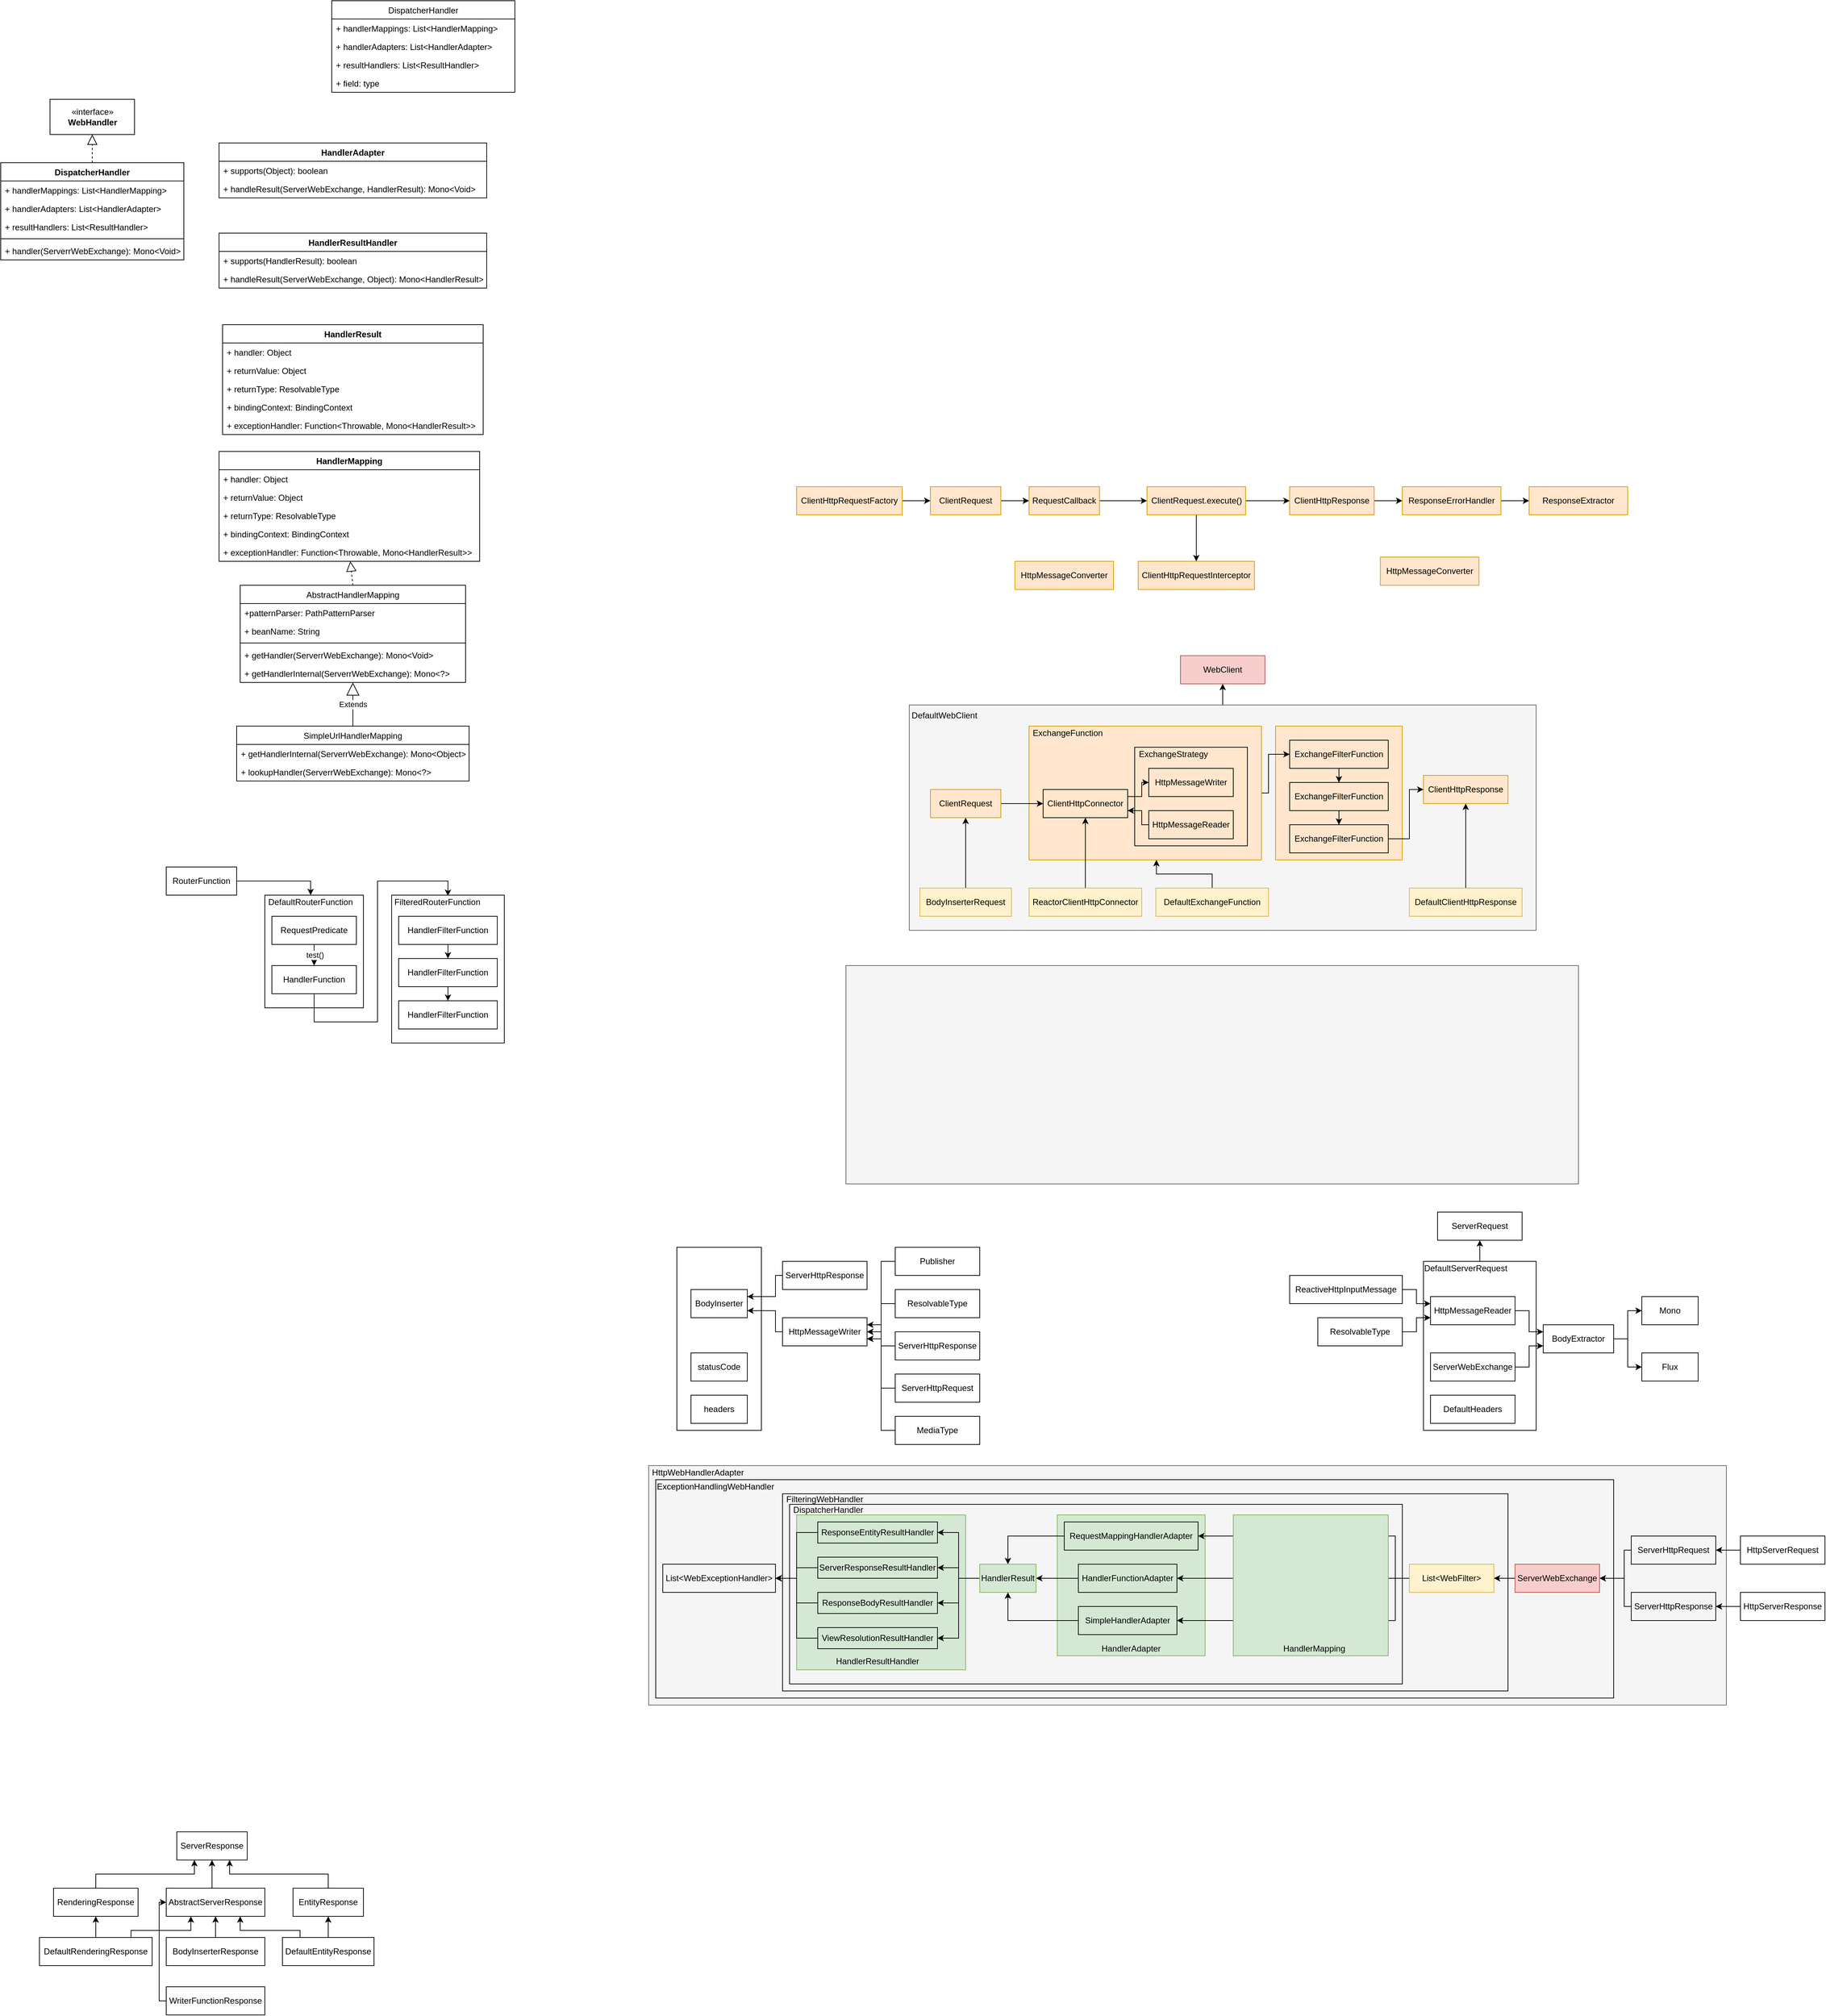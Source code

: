 <mxfile version="15.8.7" type="device"><diagram id="VMyjVw612A8Bvb3C5GkQ" name="Page-1"><mxGraphModel dx="1290" dy="971" grid="1" gridSize="10" guides="1" tooltips="1" connect="1" arrows="1" fold="1" page="1" pageScale="1" pageWidth="850" pageHeight="1100" math="0" shadow="0"><root><mxCell id="0"/><mxCell id="1" parent="0"/><mxCell id="Y-yXjB6qvtjr0mv36Pt8-266" value="" style="rounded=0;whiteSpace=wrap;html=1;fillColor=#f5f5f5;fontColor=#333333;strokeColor=#666666;" parent="1" vertex="1"><mxGeometry x="1000" y="2350" width="1530" height="340" as="geometry"/></mxCell><mxCell id="Y-yXjB6qvtjr0mv36Pt8-271" value="" style="rounded=0;whiteSpace=wrap;html=1;fillColor=none;gradientColor=none;" parent="1" vertex="1"><mxGeometry x="1010" y="2370" width="1360" height="310" as="geometry"/></mxCell><mxCell id="Y-yXjB6qvtjr0mv36Pt8-245" value="" style="rounded=0;whiteSpace=wrap;html=1;fillColor=none;gradientColor=none;" parent="1" vertex="1"><mxGeometry x="1190" y="2390" width="1030" height="280" as="geometry"/></mxCell><mxCell id="Y-yXjB6qvtjr0mv36Pt8-234" value="" style="rounded=0;whiteSpace=wrap;html=1;fillColor=none;gradientColor=none;" parent="1" vertex="1"><mxGeometry x="1200" y="2405" width="870" height="255" as="geometry"/></mxCell><mxCell id="Y-yXjB6qvtjr0mv36Pt8-306" value="" style="rounded=0;whiteSpace=wrap;html=1;fillColor=#d5e8d4;strokeColor=#82b366;" parent="1" vertex="1"><mxGeometry x="1210" y="2420" width="240" height="220" as="geometry"/></mxCell><mxCell id="Y-yXjB6qvtjr0mv36Pt8-289" value="" style="rounded=0;whiteSpace=wrap;html=1;fillColor=#d5e8d4;strokeColor=#82b366;" parent="1" vertex="1"><mxGeometry x="1580" y="2420" width="210" height="200" as="geometry"/></mxCell><mxCell id="Y-yXjB6qvtjr0mv36Pt8-188" value="" style="rounded=0;whiteSpace=wrap;html=1;fillColor=none;gradientColor=none;" parent="1" vertex="1"><mxGeometry x="455" y="1540" width="140" height="160" as="geometry"/></mxCell><mxCell id="Y-yXjB6qvtjr0mv36Pt8-214" style="edgeStyle=orthogonalEdgeStyle;rounded=0;orthogonalLoop=1;jettySize=auto;html=1;exitX=0.5;exitY=1;exitDx=0;exitDy=0;entryX=0.615;entryY=0.053;entryDx=0;entryDy=0;entryPerimeter=0;" parent="1" source="Y-yXjB6qvtjr0mv36Pt8-187" target="Y-yXjB6qvtjr0mv36Pt8-186" edge="1"><mxGeometry relative="1" as="geometry"><mxPoint x="715" y="1550" as="targetPoint"/><Array as="points"><mxPoint x="525" y="1720"/><mxPoint x="615" y="1720"/><mxPoint x="615" y="1520"/><mxPoint x="715" y="1520"/></Array></mxGeometry></mxCell><mxCell id="Y-yXjB6qvtjr0mv36Pt8-185" value="" style="rounded=0;whiteSpace=wrap;html=1;fillColor=none;gradientColor=none;" parent="1" vertex="1"><mxGeometry x="635" y="1540" width="160" height="210" as="geometry"/></mxCell><mxCell id="Y-yXjB6qvtjr0mv36Pt8-151" value="" style="edgeStyle=orthogonalEdgeStyle;rounded=0;orthogonalLoop=1;jettySize=auto;html=1;" parent="1" source="Y-yXjB6qvtjr0mv36Pt8-147" target="Y-yXjB6qvtjr0mv36Pt8-41" edge="1"><mxGeometry relative="1" as="geometry"/></mxCell><mxCell id="Y-yXjB6qvtjr0mv36Pt8-147" value="" style="rounded=0;whiteSpace=wrap;html=1;fillColor=none;gradientColor=none;" parent="1" vertex="1"><mxGeometry x="2100" y="2060" width="160" height="240" as="geometry"/></mxCell><mxCell id="Y-yXjB6qvtjr0mv36Pt8-145" value="" style="edgeStyle=orthogonalEdgeStyle;rounded=0;orthogonalLoop=1;jettySize=auto;html=1;" parent="1" source="Y-yXjB6qvtjr0mv36Pt8-142" target="Y-yXjB6qvtjr0mv36Pt8-144" edge="1"><mxGeometry relative="1" as="geometry"/></mxCell><mxCell id="Y-yXjB6qvtjr0mv36Pt8-142" value="" style="rounded=0;whiteSpace=wrap;html=1;fillColor=#f5f5f5;fontColor=#333333;strokeColor=#666666;" parent="1" vertex="1"><mxGeometry x="1370" y="1270" width="890" height="320" as="geometry"/></mxCell><mxCell id="Y-yXjB6qvtjr0mv36Pt8-128" value="" style="rounded=0;whiteSpace=wrap;html=1;fillColor=#ffe6cc;strokeColor=#d79b00;" parent="1" vertex="1"><mxGeometry x="1890" y="1300" width="180" height="190" as="geometry"/></mxCell><mxCell id="Y-yXjB6qvtjr0mv36Pt8-129" value="" style="edgeStyle=orthogonalEdgeStyle;rounded=0;orthogonalLoop=1;jettySize=auto;html=1;entryX=0;entryY=0.5;entryDx=0;entryDy=0;" parent="1" source="Y-yXjB6qvtjr0mv36Pt8-117" target="Y-yXjB6qvtjr0mv36Pt8-107" edge="1"><mxGeometry relative="1" as="geometry"><Array as="points"><mxPoint x="1880" y="1395"/><mxPoint x="1880" y="1340"/></Array></mxGeometry></mxCell><mxCell id="Y-yXjB6qvtjr0mv36Pt8-117" value="" style="rounded=0;whiteSpace=wrap;html=1;fillColor=#ffe6cc;strokeColor=#d79b00;" parent="1" vertex="1"><mxGeometry x="1540" y="1300" width="330" height="190" as="geometry"/></mxCell><mxCell id="Y-yXjB6qvtjr0mv36Pt8-109" value="" style="rounded=0;whiteSpace=wrap;html=1;fillColor=none;gradientColor=none;" parent="1" vertex="1"><mxGeometry x="1690" y="1330" width="160" height="140" as="geometry"/></mxCell><mxCell id="9eblVSmWy9EhVJES_OCX-1" value="DispatcherHandler" style="swimlane;fontStyle=0;childLayout=stackLayout;horizontal=1;startSize=26;fillColor=none;horizontalStack=0;resizeParent=1;resizeParentMax=0;resizeLast=0;collapsible=1;marginBottom=0;" parent="1" vertex="1"><mxGeometry x="550" y="270" width="260" height="130" as="geometry"><mxRectangle x="300" y="290" width="90" height="26" as="alternateBounds"/></mxGeometry></mxCell><mxCell id="9eblVSmWy9EhVJES_OCX-2" value="+ handlerMappings: List&lt;HandlerMapping&gt;" style="text;strokeColor=none;fillColor=none;align=left;verticalAlign=top;spacingLeft=4;spacingRight=4;overflow=hidden;rotatable=0;points=[[0,0.5],[1,0.5]];portConstraint=eastwest;" parent="9eblVSmWy9EhVJES_OCX-1" vertex="1"><mxGeometry y="26" width="260" height="26" as="geometry"/></mxCell><mxCell id="9eblVSmWy9EhVJES_OCX-3" value="+ handlerAdapters: List&lt;HandlerAdapter&gt;" style="text;strokeColor=none;fillColor=none;align=left;verticalAlign=top;spacingLeft=4;spacingRight=4;overflow=hidden;rotatable=0;points=[[0,0.5],[1,0.5]];portConstraint=eastwest;" parent="9eblVSmWy9EhVJES_OCX-1" vertex="1"><mxGeometry y="52" width="260" height="26" as="geometry"/></mxCell><mxCell id="9eblVSmWy9EhVJES_OCX-4" value="+ resultHandlers: List&lt;ResultHandler&gt;" style="text;strokeColor=none;fillColor=none;align=left;verticalAlign=top;spacingLeft=4;spacingRight=4;overflow=hidden;rotatable=0;points=[[0,0.5],[1,0.5]];portConstraint=eastwest;" parent="9eblVSmWy9EhVJES_OCX-1" vertex="1"><mxGeometry y="78" width="260" height="26" as="geometry"/></mxCell><mxCell id="9eblVSmWy9EhVJES_OCX-6" value="+ field: type" style="text;strokeColor=none;fillColor=none;align=left;verticalAlign=top;spacingLeft=4;spacingRight=4;overflow=hidden;rotatable=0;points=[[0,0.5],[1,0.5]];portConstraint=eastwest;" parent="9eblVSmWy9EhVJES_OCX-1" vertex="1"><mxGeometry y="104" width="260" height="26" as="geometry"/></mxCell><mxCell id="9eblVSmWy9EhVJES_OCX-7" value="DispatcherHandler" style="swimlane;fontStyle=1;align=center;verticalAlign=top;childLayout=stackLayout;horizontal=1;startSize=26;horizontalStack=0;resizeParent=1;resizeParentMax=0;resizeLast=0;collapsible=1;marginBottom=0;" parent="1" vertex="1"><mxGeometry x="80" y="500" width="260" height="138" as="geometry"/></mxCell><mxCell id="9eblVSmWy9EhVJES_OCX-8" value="+ handlerMappings: List&lt;HandlerMapping&gt;" style="text;strokeColor=none;fillColor=none;align=left;verticalAlign=top;spacingLeft=4;spacingRight=4;overflow=hidden;rotatable=0;points=[[0,0.5],[1,0.5]];portConstraint=eastwest;" parent="9eblVSmWy9EhVJES_OCX-7" vertex="1"><mxGeometry y="26" width="260" height="26" as="geometry"/></mxCell><mxCell id="9eblVSmWy9EhVJES_OCX-13" value="+ handlerAdapters: List&lt;HandlerAdapter&gt;" style="text;strokeColor=none;fillColor=none;align=left;verticalAlign=top;spacingLeft=4;spacingRight=4;overflow=hidden;rotatable=0;points=[[0,0.5],[1,0.5]];portConstraint=eastwest;" parent="9eblVSmWy9EhVJES_OCX-7" vertex="1"><mxGeometry y="52" width="260" height="26" as="geometry"/></mxCell><mxCell id="9eblVSmWy9EhVJES_OCX-12" value="+ resultHandlers: List&lt;ResultHandler&gt;" style="text;strokeColor=none;fillColor=none;align=left;verticalAlign=top;spacingLeft=4;spacingRight=4;overflow=hidden;rotatable=0;points=[[0,0.5],[1,0.5]];portConstraint=eastwest;" parent="9eblVSmWy9EhVJES_OCX-7" vertex="1"><mxGeometry y="78" width="260" height="26" as="geometry"/></mxCell><mxCell id="9eblVSmWy9EhVJES_OCX-9" value="" style="line;strokeWidth=1;fillColor=none;align=left;verticalAlign=middle;spacingTop=-1;spacingLeft=3;spacingRight=3;rotatable=0;labelPosition=right;points=[];portConstraint=eastwest;" parent="9eblVSmWy9EhVJES_OCX-7" vertex="1"><mxGeometry y="104" width="260" height="8" as="geometry"/></mxCell><mxCell id="9eblVSmWy9EhVJES_OCX-10" value="+ handler(ServerrWebExchange): Mono&lt;Void&gt;" style="text;strokeColor=none;fillColor=none;align=left;verticalAlign=top;spacingLeft=4;spacingRight=4;overflow=hidden;rotatable=0;points=[[0,0.5],[1,0.5]];portConstraint=eastwest;" parent="9eblVSmWy9EhVJES_OCX-7" vertex="1"><mxGeometry y="112" width="260" height="26" as="geometry"/></mxCell><mxCell id="9eblVSmWy9EhVJES_OCX-15" value="«interface»&lt;br&gt;&lt;b&gt;WebHandler&lt;/b&gt;" style="html=1;" parent="1" vertex="1"><mxGeometry x="150" y="410" width="120" height="50" as="geometry"/></mxCell><mxCell id="9eblVSmWy9EhVJES_OCX-20" value="" style="endArrow=block;dashed=1;endFill=0;endSize=12;html=1;rounded=0;entryX=0.5;entryY=1;entryDx=0;entryDy=0;" parent="1" source="9eblVSmWy9EhVJES_OCX-7" target="9eblVSmWy9EhVJES_OCX-15" edge="1"><mxGeometry width="160" relative="1" as="geometry"><mxPoint x="310" y="520" as="sourcePoint"/><mxPoint x="470" y="520" as="targetPoint"/></mxGeometry></mxCell><mxCell id="Y-yXjB6qvtjr0mv36Pt8-1" value="HandlerResultHandler" style="swimlane;fontStyle=1;align=center;verticalAlign=top;childLayout=stackLayout;horizontal=1;startSize=26;horizontalStack=0;resizeParent=1;resizeParentMax=0;resizeLast=0;collapsible=1;marginBottom=0;" parent="1" vertex="1"><mxGeometry x="390" y="600" width="380" height="78" as="geometry"/></mxCell><mxCell id="Y-yXjB6qvtjr0mv36Pt8-4" value="+ supports(HandlerResult): boolean" style="text;strokeColor=none;fillColor=none;align=left;verticalAlign=top;spacingLeft=4;spacingRight=4;overflow=hidden;rotatable=0;points=[[0,0.5],[1,0.5]];portConstraint=eastwest;" parent="Y-yXjB6qvtjr0mv36Pt8-1" vertex="1"><mxGeometry y="26" width="380" height="26" as="geometry"/></mxCell><mxCell id="Y-yXjB6qvtjr0mv36Pt8-5" value="+ handleResult(ServerWebExchange, Object): Mono&lt;HandlerResult&gt;" style="text;strokeColor=none;fillColor=none;align=left;verticalAlign=top;spacingLeft=4;spacingRight=4;overflow=hidden;rotatable=0;points=[[0,0.5],[1,0.5]];portConstraint=eastwest;" parent="Y-yXjB6qvtjr0mv36Pt8-1" vertex="1"><mxGeometry y="52" width="380" height="26" as="geometry"/></mxCell><mxCell id="Y-yXjB6qvtjr0mv36Pt8-6" value="HandlerAdapter" style="swimlane;fontStyle=1;align=center;verticalAlign=top;childLayout=stackLayout;horizontal=1;startSize=26;horizontalStack=0;resizeParent=1;resizeParentMax=0;resizeLast=0;collapsible=1;marginBottom=0;" parent="1" vertex="1"><mxGeometry x="390" y="472" width="380" height="78" as="geometry"/></mxCell><mxCell id="Y-yXjB6qvtjr0mv36Pt8-7" value="+ supports(Object): boolean" style="text;strokeColor=none;fillColor=none;align=left;verticalAlign=top;spacingLeft=4;spacingRight=4;overflow=hidden;rotatable=0;points=[[0,0.5],[1,0.5]];portConstraint=eastwest;" parent="Y-yXjB6qvtjr0mv36Pt8-6" vertex="1"><mxGeometry y="26" width="380" height="26" as="geometry"/></mxCell><mxCell id="Y-yXjB6qvtjr0mv36Pt8-8" value="+ handleResult(ServerWebExchange, HandlerResult): Mono&lt;Void&gt;" style="text;strokeColor=none;fillColor=none;align=left;verticalAlign=top;spacingLeft=4;spacingRight=4;overflow=hidden;rotatable=0;points=[[0,0.5],[1,0.5]];portConstraint=eastwest;" parent="Y-yXjB6qvtjr0mv36Pt8-6" vertex="1"><mxGeometry y="52" width="380" height="26" as="geometry"/></mxCell><mxCell id="Y-yXjB6qvtjr0mv36Pt8-9" value="HandlerResult" style="swimlane;fontStyle=1;childLayout=stackLayout;horizontal=1;startSize=26;fillColor=none;horizontalStack=0;resizeParent=1;resizeParentMax=0;resizeLast=0;collapsible=1;marginBottom=0;" parent="1" vertex="1"><mxGeometry x="395" y="730" width="370" height="156" as="geometry"/></mxCell><mxCell id="Y-yXjB6qvtjr0mv36Pt8-10" value="+ handler: Object" style="text;strokeColor=none;fillColor=none;align=left;verticalAlign=top;spacingLeft=4;spacingRight=4;overflow=hidden;rotatable=0;points=[[0,0.5],[1,0.5]];portConstraint=eastwest;" parent="Y-yXjB6qvtjr0mv36Pt8-9" vertex="1"><mxGeometry y="26" width="370" height="26" as="geometry"/></mxCell><mxCell id="Y-yXjB6qvtjr0mv36Pt8-11" value="+ returnValue: Object" style="text;strokeColor=none;fillColor=none;align=left;verticalAlign=top;spacingLeft=4;spacingRight=4;overflow=hidden;rotatable=0;points=[[0,0.5],[1,0.5]];portConstraint=eastwest;" parent="Y-yXjB6qvtjr0mv36Pt8-9" vertex="1"><mxGeometry y="52" width="370" height="26" as="geometry"/></mxCell><mxCell id="Y-yXjB6qvtjr0mv36Pt8-12" value="+ returnType: ResolvableType" style="text;strokeColor=none;fillColor=none;align=left;verticalAlign=top;spacingLeft=4;spacingRight=4;overflow=hidden;rotatable=0;points=[[0,0.5],[1,0.5]];portConstraint=eastwest;" parent="Y-yXjB6qvtjr0mv36Pt8-9" vertex="1"><mxGeometry y="78" width="370" height="26" as="geometry"/></mxCell><mxCell id="Y-yXjB6qvtjr0mv36Pt8-13" value="+ bindingContext: BindingContext" style="text;strokeColor=none;fillColor=none;align=left;verticalAlign=top;spacingLeft=4;spacingRight=4;overflow=hidden;rotatable=0;points=[[0,0.5],[1,0.5]];portConstraint=eastwest;" parent="Y-yXjB6qvtjr0mv36Pt8-9" vertex="1"><mxGeometry y="104" width="370" height="26" as="geometry"/></mxCell><mxCell id="Y-yXjB6qvtjr0mv36Pt8-14" value="+ exceptionHandler: Function&lt;Throwable, Mono&lt;HandlerResult&gt;&gt;" style="text;strokeColor=none;fillColor=none;align=left;verticalAlign=top;spacingLeft=4;spacingRight=4;overflow=hidden;rotatable=0;points=[[0,0.5],[1,0.5]];portConstraint=eastwest;" parent="Y-yXjB6qvtjr0mv36Pt8-9" vertex="1"><mxGeometry y="130" width="370" height="26" as="geometry"/></mxCell><mxCell id="Y-yXjB6qvtjr0mv36Pt8-15" value="AbstractHandlerMapping" style="swimlane;fontStyle=0;align=center;verticalAlign=top;childLayout=stackLayout;horizontal=1;startSize=26;horizontalStack=0;resizeParent=1;resizeParentMax=0;resizeLast=0;collapsible=1;marginBottom=0;" parent="1" vertex="1"><mxGeometry x="420" y="1100" width="320" height="138" as="geometry"/></mxCell><mxCell id="Y-yXjB6qvtjr0mv36Pt8-16" value="+patternParser: PathPatternParser " style="text;strokeColor=none;fillColor=none;align=left;verticalAlign=top;spacingLeft=4;spacingRight=4;overflow=hidden;rotatable=0;points=[[0,0.5],[1,0.5]];portConstraint=eastwest;" parent="Y-yXjB6qvtjr0mv36Pt8-15" vertex="1"><mxGeometry y="26" width="320" height="26" as="geometry"/></mxCell><mxCell id="Y-yXjB6qvtjr0mv36Pt8-17" value="+ beanName: String" style="text;strokeColor=none;fillColor=none;align=left;verticalAlign=top;spacingLeft=4;spacingRight=4;overflow=hidden;rotatable=0;points=[[0,0.5],[1,0.5]];portConstraint=eastwest;" parent="Y-yXjB6qvtjr0mv36Pt8-15" vertex="1"><mxGeometry y="52" width="320" height="26" as="geometry"/></mxCell><mxCell id="Y-yXjB6qvtjr0mv36Pt8-19" value="" style="line;strokeWidth=1;fillColor=none;align=left;verticalAlign=middle;spacingTop=-1;spacingLeft=3;spacingRight=3;rotatable=0;labelPosition=right;points=[];portConstraint=eastwest;" parent="Y-yXjB6qvtjr0mv36Pt8-15" vertex="1"><mxGeometry y="78" width="320" height="8" as="geometry"/></mxCell><mxCell id="Y-yXjB6qvtjr0mv36Pt8-20" value="+ getHandler(ServerrWebExchange): Mono&lt;Void&gt;" style="text;strokeColor=none;fillColor=none;align=left;verticalAlign=top;spacingLeft=4;spacingRight=4;overflow=hidden;rotatable=0;points=[[0,0.5],[1,0.5]];portConstraint=eastwest;" parent="Y-yXjB6qvtjr0mv36Pt8-15" vertex="1"><mxGeometry y="86" width="320" height="26" as="geometry"/></mxCell><mxCell id="Y-yXjB6qvtjr0mv36Pt8-29" value="+ getHandlerInternal(ServerrWebExchange): Mono&lt;?&gt;" style="text;strokeColor=none;fillColor=none;align=left;verticalAlign=top;spacingLeft=4;spacingRight=4;overflow=hidden;rotatable=0;points=[[0,0.5],[1,0.5]];portConstraint=eastwest;" parent="Y-yXjB6qvtjr0mv36Pt8-15" vertex="1"><mxGeometry y="112" width="320" height="26" as="geometry"/></mxCell><mxCell id="Y-yXjB6qvtjr0mv36Pt8-21" value="HandlerMapping" style="swimlane;fontStyle=1;childLayout=stackLayout;horizontal=1;startSize=26;fillColor=none;horizontalStack=0;resizeParent=1;resizeParentMax=0;resizeLast=0;collapsible=1;marginBottom=0;" parent="1" vertex="1"><mxGeometry x="390" y="910" width="370" height="156" as="geometry"/></mxCell><mxCell id="Y-yXjB6qvtjr0mv36Pt8-22" value="+ handler: Object" style="text;strokeColor=none;fillColor=none;align=left;verticalAlign=top;spacingLeft=4;spacingRight=4;overflow=hidden;rotatable=0;points=[[0,0.5],[1,0.5]];portConstraint=eastwest;" parent="Y-yXjB6qvtjr0mv36Pt8-21" vertex="1"><mxGeometry y="26" width="370" height="26" as="geometry"/></mxCell><mxCell id="Y-yXjB6qvtjr0mv36Pt8-23" value="+ returnValue: Object" style="text;strokeColor=none;fillColor=none;align=left;verticalAlign=top;spacingLeft=4;spacingRight=4;overflow=hidden;rotatable=0;points=[[0,0.5],[1,0.5]];portConstraint=eastwest;" parent="Y-yXjB6qvtjr0mv36Pt8-21" vertex="1"><mxGeometry y="52" width="370" height="26" as="geometry"/></mxCell><mxCell id="Y-yXjB6qvtjr0mv36Pt8-24" value="+ returnType: ResolvableType" style="text;strokeColor=none;fillColor=none;align=left;verticalAlign=top;spacingLeft=4;spacingRight=4;overflow=hidden;rotatable=0;points=[[0,0.5],[1,0.5]];portConstraint=eastwest;" parent="Y-yXjB6qvtjr0mv36Pt8-21" vertex="1"><mxGeometry y="78" width="370" height="26" as="geometry"/></mxCell><mxCell id="Y-yXjB6qvtjr0mv36Pt8-25" value="+ bindingContext: BindingContext" style="text;strokeColor=none;fillColor=none;align=left;verticalAlign=top;spacingLeft=4;spacingRight=4;overflow=hidden;rotatable=0;points=[[0,0.5],[1,0.5]];portConstraint=eastwest;" parent="Y-yXjB6qvtjr0mv36Pt8-21" vertex="1"><mxGeometry y="104" width="370" height="26" as="geometry"/></mxCell><mxCell id="Y-yXjB6qvtjr0mv36Pt8-26" value="+ exceptionHandler: Function&lt;Throwable, Mono&lt;HandlerResult&gt;&gt;" style="text;strokeColor=none;fillColor=none;align=left;verticalAlign=top;spacingLeft=4;spacingRight=4;overflow=hidden;rotatable=0;points=[[0,0.5],[1,0.5]];portConstraint=eastwest;" parent="Y-yXjB6qvtjr0mv36Pt8-21" vertex="1"><mxGeometry y="130" width="370" height="26" as="geometry"/></mxCell><mxCell id="Y-yXjB6qvtjr0mv36Pt8-28" value="" style="endArrow=block;dashed=1;endFill=0;endSize=12;html=1;rounded=0;exitX=0.5;exitY=0;exitDx=0;exitDy=0;" parent="1" source="Y-yXjB6qvtjr0mv36Pt8-15" target="Y-yXjB6qvtjr0mv36Pt8-26" edge="1"><mxGeometry width="160" relative="1" as="geometry"><mxPoint x="340" y="930" as="sourcePoint"/><mxPoint x="560" y="1070" as="targetPoint"/></mxGeometry></mxCell><mxCell id="Y-yXjB6qvtjr0mv36Pt8-30" value="SimpleUrlHandlerMapping" style="swimlane;fontStyle=0;align=center;verticalAlign=top;childLayout=stackLayout;horizontal=1;startSize=26;horizontalStack=0;resizeParent=1;resizeParentMax=0;resizeLast=0;collapsible=1;marginBottom=0;" parent="1" vertex="1"><mxGeometry x="415" y="1300" width="330" height="78" as="geometry"/></mxCell><mxCell id="Y-yXjB6qvtjr0mv36Pt8-35" value="+ getHandlerInternal(ServerrWebExchange): Mono&lt;Object&gt;" style="text;strokeColor=none;fillColor=none;align=left;verticalAlign=top;spacingLeft=4;spacingRight=4;overflow=hidden;rotatable=0;points=[[0,0.5],[1,0.5]];portConstraint=eastwest;" parent="Y-yXjB6qvtjr0mv36Pt8-30" vertex="1"><mxGeometry y="26" width="330" height="26" as="geometry"/></mxCell><mxCell id="Y-yXjB6qvtjr0mv36Pt8-36" value="+ lookupHandler(ServerrWebExchange): Mono&lt;?&gt;" style="text;strokeColor=none;fillColor=none;align=left;verticalAlign=top;spacingLeft=4;spacingRight=4;overflow=hidden;rotatable=0;points=[[0,0.5],[1,0.5]];portConstraint=eastwest;" parent="Y-yXjB6qvtjr0mv36Pt8-30" vertex="1"><mxGeometry y="52" width="330" height="26" as="geometry"/></mxCell><mxCell id="Y-yXjB6qvtjr0mv36Pt8-38" value="Extends" style="endArrow=block;endSize=16;endFill=0;html=1;rounded=0;exitX=0.5;exitY=0;exitDx=0;exitDy=0;" parent="1" source="Y-yXjB6qvtjr0mv36Pt8-30" target="Y-yXjB6qvtjr0mv36Pt8-29" edge="1"><mxGeometry width="160" relative="1" as="geometry"><mxPoint x="540" y="1160" as="sourcePoint"/><mxPoint x="700" y="1160" as="targetPoint"/></mxGeometry></mxCell><mxCell id="Y-yXjB6qvtjr0mv36Pt8-99" style="edgeStyle=orthogonalEdgeStyle;rounded=0;orthogonalLoop=1;jettySize=auto;html=1;entryX=0;entryY=0.25;entryDx=0;entryDy=0;" parent="1" source="Y-yXjB6qvtjr0mv36Pt8-40" target="Y-yXjB6qvtjr0mv36Pt8-45" edge="1"><mxGeometry relative="1" as="geometry"/></mxCell><mxCell id="Y-yXjB6qvtjr0mv36Pt8-40" value="HttpMessageReader" style="rounded=0;whiteSpace=wrap;html=1;fillColor=none;gradientColor=none;" parent="1" vertex="1"><mxGeometry x="2110" y="2110" width="120" height="40" as="geometry"/></mxCell><mxCell id="Y-yXjB6qvtjr0mv36Pt8-41" value="ServerRequest" style="rounded=0;whiteSpace=wrap;html=1;fillColor=none;gradientColor=none;" parent="1" vertex="1"><mxGeometry x="2120" y="1990" width="120" height="40" as="geometry"/></mxCell><mxCell id="Y-yXjB6qvtjr0mv36Pt8-56" style="edgeStyle=orthogonalEdgeStyle;rounded=0;orthogonalLoop=1;jettySize=auto;html=1;entryX=0;entryY=0.5;entryDx=0;entryDy=0;" parent="1" source="Y-yXjB6qvtjr0mv36Pt8-45" target="Y-yXjB6qvtjr0mv36Pt8-54" edge="1"><mxGeometry relative="1" as="geometry"/></mxCell><mxCell id="Y-yXjB6qvtjr0mv36Pt8-57" style="edgeStyle=orthogonalEdgeStyle;rounded=0;orthogonalLoop=1;jettySize=auto;html=1;entryX=0;entryY=0.5;entryDx=0;entryDy=0;" parent="1" source="Y-yXjB6qvtjr0mv36Pt8-45" target="Y-yXjB6qvtjr0mv36Pt8-55" edge="1"><mxGeometry relative="1" as="geometry"/></mxCell><mxCell id="Y-yXjB6qvtjr0mv36Pt8-45" value="BodyExtractor" style="rounded=0;whiteSpace=wrap;html=1;fillColor=none;gradientColor=none;" parent="1" vertex="1"><mxGeometry x="2270" y="2150" width="100" height="40" as="geometry"/></mxCell><mxCell id="Y-yXjB6qvtjr0mv36Pt8-54" value="Mono" style="rounded=0;whiteSpace=wrap;html=1;fillColor=none;gradientColor=none;" parent="1" vertex="1"><mxGeometry x="2410" y="2110" width="80" height="40" as="geometry"/></mxCell><mxCell id="Y-yXjB6qvtjr0mv36Pt8-55" value="Flux" style="rounded=0;whiteSpace=wrap;html=1;fillColor=none;gradientColor=none;" parent="1" vertex="1"><mxGeometry x="2410" y="2190" width="80" height="40" as="geometry"/></mxCell><mxCell id="Y-yXjB6qvtjr0mv36Pt8-62" value="statusCode" style="rounded=0;whiteSpace=wrap;html=1;fillColor=none;gradientColor=none;" parent="1" vertex="1"><mxGeometry x="1060" y="2190" width="80" height="40" as="geometry"/></mxCell><mxCell id="Y-yXjB6qvtjr0mv36Pt8-63" value="headers" style="rounded=0;whiteSpace=wrap;html=1;fillColor=none;gradientColor=none;" parent="1" vertex="1"><mxGeometry x="1060" y="2250" width="80" height="40" as="geometry"/></mxCell><mxCell id="Y-yXjB6qvtjr0mv36Pt8-64" value="BodyInserter" style="rounded=0;whiteSpace=wrap;html=1;fillColor=none;gradientColor=none;" parent="1" vertex="1"><mxGeometry x="1060" y="2100" width="80" height="40" as="geometry"/></mxCell><mxCell id="Y-yXjB6qvtjr0mv36Pt8-69" style="edgeStyle=orthogonalEdgeStyle;rounded=0;orthogonalLoop=1;jettySize=auto;html=1;entryX=1;entryY=0.25;entryDx=0;entryDy=0;" parent="1" source="Y-yXjB6qvtjr0mv36Pt8-66" target="Y-yXjB6qvtjr0mv36Pt8-64" edge="1"><mxGeometry relative="1" as="geometry"><Array as="points"><mxPoint x="1180" y="2080"/><mxPoint x="1180" y="2110"/></Array></mxGeometry></mxCell><mxCell id="Y-yXjB6qvtjr0mv36Pt8-66" value="ServerHttpResponse" style="rounded=0;whiteSpace=wrap;html=1;fillColor=none;gradientColor=none;" parent="1" vertex="1"><mxGeometry x="1190" y="2060" width="120" height="40" as="geometry"/></mxCell><mxCell id="Y-yXjB6qvtjr0mv36Pt8-190" value="" style="edgeStyle=orthogonalEdgeStyle;rounded=0;orthogonalLoop=1;jettySize=auto;html=1;" parent="1" source="Y-yXjB6qvtjr0mv36Pt8-74" target="Y-yXjB6qvtjr0mv36Pt8-187" edge="1"><mxGeometry relative="1" as="geometry"/></mxCell><mxCell id="Y-yXjB6qvtjr0mv36Pt8-191" value="test()" style="edgeLabel;html=1;align=center;verticalAlign=middle;resizable=0;points=[];" parent="Y-yXjB6qvtjr0mv36Pt8-190" vertex="1" connectable="0"><mxGeometry y="-1" relative="1" as="geometry"><mxPoint as="offset"/></mxGeometry></mxCell><mxCell id="Y-yXjB6qvtjr0mv36Pt8-74" value="RequestPredicate" style="rounded=0;whiteSpace=wrap;html=1;fillColor=none;gradientColor=none;" parent="1" vertex="1"><mxGeometry x="465" y="1570" width="120" height="40" as="geometry"/></mxCell><mxCell id="Y-yXjB6qvtjr0mv36Pt8-83" style="edgeStyle=orthogonalEdgeStyle;rounded=0;orthogonalLoop=1;jettySize=auto;html=1;entryX=1;entryY=0.75;entryDx=0;entryDy=0;" parent="1" source="Y-yXjB6qvtjr0mv36Pt8-78" target="Y-yXjB6qvtjr0mv36Pt8-64" edge="1"><mxGeometry relative="1" as="geometry"><Array as="points"><mxPoint x="1180" y="2160"/><mxPoint x="1180" y="2130"/></Array></mxGeometry></mxCell><mxCell id="Y-yXjB6qvtjr0mv36Pt8-78" value="HttpMessageWriter" style="rounded=0;whiteSpace=wrap;html=1;fillColor=none;gradientColor=none;" parent="1" vertex="1"><mxGeometry x="1190" y="2140" width="120" height="40" as="geometry"/></mxCell><mxCell id="Y-yXjB6qvtjr0mv36Pt8-81" style="edgeStyle=orthogonalEdgeStyle;rounded=0;orthogonalLoop=1;jettySize=auto;html=1;entryX=0;entryY=0.25;entryDx=0;entryDy=0;" parent="1" source="Y-yXjB6qvtjr0mv36Pt8-79" target="Y-yXjB6qvtjr0mv36Pt8-40" edge="1"><mxGeometry relative="1" as="geometry"/></mxCell><mxCell id="Y-yXjB6qvtjr0mv36Pt8-79" value="ReactiveHttpInputMessage" style="rounded=0;whiteSpace=wrap;html=1;fillColor=none;gradientColor=none;" parent="1" vertex="1"><mxGeometry x="1910" y="2080" width="160" height="40" as="geometry"/></mxCell><mxCell id="Y-yXjB6qvtjr0mv36Pt8-82" style="edgeStyle=orthogonalEdgeStyle;rounded=0;orthogonalLoop=1;jettySize=auto;html=1;entryX=0;entryY=0.75;entryDx=0;entryDy=0;" parent="1" source="Y-yXjB6qvtjr0mv36Pt8-80" target="Y-yXjB6qvtjr0mv36Pt8-40" edge="1"><mxGeometry relative="1" as="geometry"/></mxCell><mxCell id="Y-yXjB6qvtjr0mv36Pt8-80" value="ResolvableType" style="rounded=0;whiteSpace=wrap;html=1;fillColor=none;gradientColor=none;" parent="1" vertex="1"><mxGeometry x="1950" y="2140" width="120" height="40" as="geometry"/></mxCell><mxCell id="Y-yXjB6qvtjr0mv36Pt8-93" value="" style="edgeStyle=orthogonalEdgeStyle;rounded=0;orthogonalLoop=1;jettySize=auto;html=1;" parent="1" source="Y-yXjB6qvtjr0mv36Pt8-84" target="Y-yXjB6qvtjr0mv36Pt8-78" edge="1"><mxGeometry relative="1" as="geometry"/></mxCell><mxCell id="Y-yXjB6qvtjr0mv36Pt8-84" value="ResolvableType" style="rounded=0;whiteSpace=wrap;html=1;fillColor=none;gradientColor=none;" parent="1" vertex="1"><mxGeometry x="1350" y="2100" width="120" height="40" as="geometry"/></mxCell><mxCell id="Y-yXjB6qvtjr0mv36Pt8-96" style="edgeStyle=orthogonalEdgeStyle;rounded=0;orthogonalLoop=1;jettySize=auto;html=1;entryX=1;entryY=0.75;entryDx=0;entryDy=0;" parent="1" source="Y-yXjB6qvtjr0mv36Pt8-85" target="Y-yXjB6qvtjr0mv36Pt8-78" edge="1"><mxGeometry relative="1" as="geometry"/></mxCell><mxCell id="Y-yXjB6qvtjr0mv36Pt8-85" value="MediaType" style="rounded=0;whiteSpace=wrap;html=1;fillColor=none;gradientColor=none;" parent="1" vertex="1"><mxGeometry x="1350" y="2280" width="120" height="40" as="geometry"/></mxCell><mxCell id="Y-yXjB6qvtjr0mv36Pt8-92" style="edgeStyle=orthogonalEdgeStyle;rounded=0;orthogonalLoop=1;jettySize=auto;html=1;entryX=1;entryY=0.25;entryDx=0;entryDy=0;" parent="1" source="Y-yXjB6qvtjr0mv36Pt8-87" target="Y-yXjB6qvtjr0mv36Pt8-78" edge="1"><mxGeometry relative="1" as="geometry"/></mxCell><mxCell id="Y-yXjB6qvtjr0mv36Pt8-87" value="Publisher" style="rounded=0;whiteSpace=wrap;html=1;fillColor=none;gradientColor=none;" parent="1" vertex="1"><mxGeometry x="1350" y="2040" width="120" height="40" as="geometry"/></mxCell><mxCell id="Y-yXjB6qvtjr0mv36Pt8-94" style="edgeStyle=orthogonalEdgeStyle;rounded=0;orthogonalLoop=1;jettySize=auto;html=1;entryX=1;entryY=0.5;entryDx=0;entryDy=0;" parent="1" source="Y-yXjB6qvtjr0mv36Pt8-88" target="Y-yXjB6qvtjr0mv36Pt8-78" edge="1"><mxGeometry relative="1" as="geometry"/></mxCell><mxCell id="Y-yXjB6qvtjr0mv36Pt8-88" value="ServerHttpResponse" style="rounded=0;whiteSpace=wrap;html=1;fillColor=none;gradientColor=none;" parent="1" vertex="1"><mxGeometry x="1350" y="2160" width="120" height="40" as="geometry"/></mxCell><mxCell id="Y-yXjB6qvtjr0mv36Pt8-95" style="edgeStyle=orthogonalEdgeStyle;rounded=0;orthogonalLoop=1;jettySize=auto;html=1;entryX=1;entryY=0.75;entryDx=0;entryDy=0;" parent="1" source="Y-yXjB6qvtjr0mv36Pt8-89" target="Y-yXjB6qvtjr0mv36Pt8-78" edge="1"><mxGeometry relative="1" as="geometry"/></mxCell><mxCell id="Y-yXjB6qvtjr0mv36Pt8-89" value="ServerHttpRequest" style="rounded=0;whiteSpace=wrap;html=1;fillColor=none;gradientColor=none;" parent="1" vertex="1"><mxGeometry x="1350" y="2220" width="120" height="40" as="geometry"/></mxCell><mxCell id="Y-yXjB6qvtjr0mv36Pt8-97" value="ServerResponse" style="rounded=0;whiteSpace=wrap;html=1;fillColor=none;gradientColor=none;" parent="1" vertex="1"><mxGeometry x="330" y="2870" width="100" height="40" as="geometry"/></mxCell><mxCell id="Y-yXjB6qvtjr0mv36Pt8-100" style="edgeStyle=orthogonalEdgeStyle;rounded=0;orthogonalLoop=1;jettySize=auto;html=1;entryX=0;entryY=0.75;entryDx=0;entryDy=0;" parent="1" source="Y-yXjB6qvtjr0mv36Pt8-98" target="Y-yXjB6qvtjr0mv36Pt8-45" edge="1"><mxGeometry relative="1" as="geometry"/></mxCell><mxCell id="Y-yXjB6qvtjr0mv36Pt8-98" value="ServerWebExchange" style="rounded=0;whiteSpace=wrap;html=1;fillColor=none;gradientColor=none;" parent="1" vertex="1"><mxGeometry x="2110" y="2190" width="120" height="40" as="geometry"/></mxCell><mxCell id="Y-yXjB6qvtjr0mv36Pt8-182" value="" style="edgeStyle=orthogonalEdgeStyle;rounded=0;orthogonalLoop=1;jettySize=auto;html=1;" parent="1" source="Y-yXjB6qvtjr0mv36Pt8-102" target="Y-yXjB6qvtjr0mv36Pt8-181" edge="1"><mxGeometry relative="1" as="geometry"/></mxCell><mxCell id="Y-yXjB6qvtjr0mv36Pt8-102" value="HandlerFilterFunction" style="rounded=0;whiteSpace=wrap;html=1;fillColor=none;gradientColor=none;" parent="1" vertex="1"><mxGeometry x="645" y="1570" width="140" height="40" as="geometry"/></mxCell><mxCell id="Y-yXjB6qvtjr0mv36Pt8-104" value="HttpMessageWriter" style="rounded=0;whiteSpace=wrap;html=1;fillColor=none;gradientColor=none;" parent="1" vertex="1"><mxGeometry x="1710" y="1360" width="120" height="40" as="geometry"/></mxCell><mxCell id="Y-yXjB6qvtjr0mv36Pt8-123" style="edgeStyle=orthogonalEdgeStyle;rounded=0;orthogonalLoop=1;jettySize=auto;html=1;entryX=1;entryY=0.75;entryDx=0;entryDy=0;" parent="1" source="Y-yXjB6qvtjr0mv36Pt8-105" target="Y-yXjB6qvtjr0mv36Pt8-108" edge="1"><mxGeometry relative="1" as="geometry"><Array as="points"><mxPoint x="1700" y="1440"/><mxPoint x="1700" y="1420"/></Array></mxGeometry></mxCell><mxCell id="Y-yXjB6qvtjr0mv36Pt8-105" value="HttpMessageReader" style="rounded=0;whiteSpace=wrap;html=1;fillColor=none;gradientColor=none;" parent="1" vertex="1"><mxGeometry x="1710" y="1420" width="120" height="40" as="geometry"/></mxCell><mxCell id="Y-yXjB6qvtjr0mv36Pt8-126" value="" style="edgeStyle=orthogonalEdgeStyle;rounded=0;orthogonalLoop=1;jettySize=auto;html=1;" parent="1" source="Y-yXjB6qvtjr0mv36Pt8-107" target="Y-yXjB6qvtjr0mv36Pt8-121" edge="1"><mxGeometry relative="1" as="geometry"/></mxCell><mxCell id="Y-yXjB6qvtjr0mv36Pt8-107" value="&lt;span&gt;ExchangeFilterFunction&lt;/span&gt;" style="rounded=0;whiteSpace=wrap;html=1;fillColor=none;gradientColor=none;" parent="1" vertex="1"><mxGeometry x="1910" y="1320" width="140" height="40" as="geometry"/></mxCell><mxCell id="Y-yXjB6qvtjr0mv36Pt8-122" style="edgeStyle=orthogonalEdgeStyle;rounded=0;orthogonalLoop=1;jettySize=auto;html=1;entryX=0;entryY=0.5;entryDx=0;entryDy=0;" parent="1" source="Y-yXjB6qvtjr0mv36Pt8-108" target="Y-yXjB6qvtjr0mv36Pt8-104" edge="1"><mxGeometry relative="1" as="geometry"><Array as="points"><mxPoint x="1700" y="1400"/><mxPoint x="1700" y="1380"/></Array></mxGeometry></mxCell><mxCell id="Y-yXjB6qvtjr0mv36Pt8-108" value="ClientHttpConnector" style="rounded=0;whiteSpace=wrap;html=1;fillColor=none;gradientColor=none;" parent="1" vertex="1"><mxGeometry x="1560" y="1390" width="120" height="40" as="geometry"/></mxCell><mxCell id="Y-yXjB6qvtjr0mv36Pt8-110" value="ExchangeStrategy" style="text;html=1;strokeColor=none;fillColor=none;align=center;verticalAlign=middle;whiteSpace=wrap;rounded=0;" parent="1" vertex="1"><mxGeometry x="1690" y="1330" width="110" height="20" as="geometry"/></mxCell><mxCell id="Y-yXjB6qvtjr0mv36Pt8-124" value="" style="edgeStyle=orthogonalEdgeStyle;rounded=0;orthogonalLoop=1;jettySize=auto;html=1;" parent="1" source="Y-yXjB6qvtjr0mv36Pt8-113" target="Y-yXjB6qvtjr0mv36Pt8-108" edge="1"><mxGeometry relative="1" as="geometry"/></mxCell><mxCell id="Y-yXjB6qvtjr0mv36Pt8-113" value="ClientRequest" style="rounded=0;whiteSpace=wrap;html=1;fillColor=#ffe6cc;strokeColor=#d79b00;" parent="1" vertex="1"><mxGeometry x="1400" y="1390" width="100" height="40" as="geometry"/></mxCell><mxCell id="Y-yXjB6qvtjr0mv36Pt8-115" value="ClientHttpResponse" style="rounded=0;whiteSpace=wrap;html=1;fillColor=#ffe6cc;strokeColor=#d79b00;" parent="1" vertex="1"><mxGeometry x="2100" y="1370" width="120" height="40" as="geometry"/></mxCell><mxCell id="Y-yXjB6qvtjr0mv36Pt8-131" style="edgeStyle=orthogonalEdgeStyle;rounded=0;orthogonalLoop=1;jettySize=auto;html=1;entryX=0;entryY=0.5;entryDx=0;entryDy=0;" parent="1" source="Y-yXjB6qvtjr0mv36Pt8-120" target="Y-yXjB6qvtjr0mv36Pt8-115" edge="1"><mxGeometry relative="1" as="geometry"><Array as="points"><mxPoint x="2080" y="1460"/><mxPoint x="2080" y="1390"/></Array></mxGeometry></mxCell><mxCell id="Y-yXjB6qvtjr0mv36Pt8-120" value="&lt;span&gt;ExchangeFilterFunction&lt;/span&gt;" style="rounded=0;whiteSpace=wrap;html=1;fillColor=none;gradientColor=none;" parent="1" vertex="1"><mxGeometry x="1910" y="1440" width="140" height="40" as="geometry"/></mxCell><mxCell id="Y-yXjB6qvtjr0mv36Pt8-127" value="" style="edgeStyle=orthogonalEdgeStyle;rounded=0;orthogonalLoop=1;jettySize=auto;html=1;" parent="1" source="Y-yXjB6qvtjr0mv36Pt8-121" target="Y-yXjB6qvtjr0mv36Pt8-120" edge="1"><mxGeometry relative="1" as="geometry"/></mxCell><mxCell id="Y-yXjB6qvtjr0mv36Pt8-121" value="ExchangeFilterFunction" style="rounded=0;whiteSpace=wrap;html=1;fillColor=none;gradientColor=none;" parent="1" vertex="1"><mxGeometry x="1910" y="1380" width="140" height="40" as="geometry"/></mxCell><mxCell id="Y-yXjB6qvtjr0mv36Pt8-134" value="" style="edgeStyle=orthogonalEdgeStyle;rounded=0;orthogonalLoop=1;jettySize=auto;html=1;" parent="1" source="Y-yXjB6qvtjr0mv36Pt8-132" target="Y-yXjB6qvtjr0mv36Pt8-115" edge="1"><mxGeometry relative="1" as="geometry"/></mxCell><mxCell id="Y-yXjB6qvtjr0mv36Pt8-132" value="DefaultClientHttpResponse" style="rounded=0;whiteSpace=wrap;html=1;fillColor=#fff2cc;strokeColor=#d6b656;" parent="1" vertex="1"><mxGeometry x="2080" y="1530" width="160" height="40" as="geometry"/></mxCell><mxCell id="Y-yXjB6qvtjr0mv36Pt8-136" value="" style="edgeStyle=orthogonalEdgeStyle;rounded=0;orthogonalLoop=1;jettySize=auto;html=1;" parent="1" source="Y-yXjB6qvtjr0mv36Pt8-135" target="Y-yXjB6qvtjr0mv36Pt8-113" edge="1"><mxGeometry relative="1" as="geometry"/></mxCell><mxCell id="Y-yXjB6qvtjr0mv36Pt8-135" value="BodyInserterRequest" style="rounded=0;whiteSpace=wrap;html=1;fillColor=#fff2cc;strokeColor=#d6b656;" parent="1" vertex="1"><mxGeometry x="1385" y="1530" width="130" height="40" as="geometry"/></mxCell><mxCell id="Y-yXjB6qvtjr0mv36Pt8-138" value="" style="edgeStyle=orthogonalEdgeStyle;rounded=0;orthogonalLoop=1;jettySize=auto;html=1;" parent="1" source="Y-yXjB6qvtjr0mv36Pt8-137" target="Y-yXjB6qvtjr0mv36Pt8-108" edge="1"><mxGeometry relative="1" as="geometry"/></mxCell><mxCell id="Y-yXjB6qvtjr0mv36Pt8-137" value="ReactorClientHttpConnector" style="rounded=0;whiteSpace=wrap;html=1;fillColor=#fff2cc;strokeColor=#d6b656;" parent="1" vertex="1"><mxGeometry x="1540" y="1530" width="160" height="40" as="geometry"/></mxCell><mxCell id="Y-yXjB6qvtjr0mv36Pt8-139" value="ExchangeFunction" style="text;html=1;strokeColor=none;fillColor=none;align=center;verticalAlign=middle;whiteSpace=wrap;rounded=0;" parent="1" vertex="1"><mxGeometry x="1540" y="1300" width="110" height="20" as="geometry"/></mxCell><mxCell id="Y-yXjB6qvtjr0mv36Pt8-141" style="edgeStyle=orthogonalEdgeStyle;rounded=0;orthogonalLoop=1;jettySize=auto;html=1;entryX=0.548;entryY=1;entryDx=0;entryDy=0;entryPerimeter=0;" parent="1" source="Y-yXjB6qvtjr0mv36Pt8-140" target="Y-yXjB6qvtjr0mv36Pt8-117" edge="1"><mxGeometry relative="1" as="geometry"/></mxCell><mxCell id="Y-yXjB6qvtjr0mv36Pt8-140" value="DefaultExchangeFunction" style="rounded=0;whiteSpace=wrap;html=1;fillColor=#fff2cc;strokeColor=#d6b656;" parent="1" vertex="1"><mxGeometry x="1720" y="1530" width="160" height="40" as="geometry"/></mxCell><mxCell id="Y-yXjB6qvtjr0mv36Pt8-143" value="DefaultWebClient" style="text;html=1;strokeColor=none;fillColor=none;align=center;verticalAlign=middle;whiteSpace=wrap;rounded=0;" parent="1" vertex="1"><mxGeometry x="1370" y="1270" width="100" height="30" as="geometry"/></mxCell><mxCell id="Y-yXjB6qvtjr0mv36Pt8-144" value="WebClient" style="rounded=0;whiteSpace=wrap;html=1;fillColor=#f8cecc;strokeColor=#b85450;" parent="1" vertex="1"><mxGeometry x="1755" y="1200" width="120" height="40" as="geometry"/></mxCell><mxCell id="Y-yXjB6qvtjr0mv36Pt8-149" value="DefaultHeaders" style="rounded=0;whiteSpace=wrap;html=1;fillColor=none;gradientColor=none;" parent="1" vertex="1"><mxGeometry x="2110" y="2250" width="120" height="40" as="geometry"/></mxCell><mxCell id="Y-yXjB6qvtjr0mv36Pt8-150" value="DefaultServerRequest" style="text;html=1;strokeColor=none;fillColor=none;align=center;verticalAlign=middle;whiteSpace=wrap;rounded=0;" parent="1" vertex="1"><mxGeometry x="2100" y="2060" width="120" height="20" as="geometry"/></mxCell><mxCell id="Y-yXjB6qvtjr0mv36Pt8-152" value="" style="rounded=0;whiteSpace=wrap;html=1;fillColor=none;gradientColor=none;" parent="1" vertex="1"><mxGeometry x="1040" y="2040" width="120" height="260" as="geometry"/></mxCell><mxCell id="Y-yXjB6qvtjr0mv36Pt8-156" value="" style="edgeStyle=orthogonalEdgeStyle;rounded=0;orthogonalLoop=1;jettySize=auto;html=1;entryX=0.5;entryY=1;entryDx=0;entryDy=0;" parent="1" source="Y-yXjB6qvtjr0mv36Pt8-155" target="Y-yXjB6qvtjr0mv36Pt8-97" edge="1"><mxGeometry relative="1" as="geometry"><Array as="points"><mxPoint x="380" y="2920"/><mxPoint x="380" y="2920"/></Array></mxGeometry></mxCell><mxCell id="Y-yXjB6qvtjr0mv36Pt8-155" value="AbstractServerResponse" style="rounded=0;whiteSpace=wrap;html=1;fillColor=none;gradientColor=none;" parent="1" vertex="1"><mxGeometry x="315" y="2950" width="140" height="40" as="geometry"/></mxCell><mxCell id="Y-yXjB6qvtjr0mv36Pt8-163" style="edgeStyle=orthogonalEdgeStyle;rounded=0;orthogonalLoop=1;jettySize=auto;html=1;entryX=0.75;entryY=1;entryDx=0;entryDy=0;" parent="1" source="Y-yXjB6qvtjr0mv36Pt8-157" target="Y-yXjB6qvtjr0mv36Pt8-97" edge="1"><mxGeometry relative="1" as="geometry"><Array as="points"><mxPoint x="545" y="2930"/><mxPoint x="405" y="2930"/></Array></mxGeometry></mxCell><mxCell id="Y-yXjB6qvtjr0mv36Pt8-157" value="EntityResponse" style="rounded=0;whiteSpace=wrap;html=1;fillColor=none;gradientColor=none;" parent="1" vertex="1"><mxGeometry x="495" y="2950" width="100" height="40" as="geometry"/></mxCell><mxCell id="Y-yXjB6qvtjr0mv36Pt8-165" value="" style="edgeStyle=orthogonalEdgeStyle;rounded=0;orthogonalLoop=1;jettySize=auto;html=1;" parent="1" source="Y-yXjB6qvtjr0mv36Pt8-158" target="Y-yXjB6qvtjr0mv36Pt8-157" edge="1"><mxGeometry relative="1" as="geometry"/></mxCell><mxCell id="Y-yXjB6qvtjr0mv36Pt8-166" style="edgeStyle=orthogonalEdgeStyle;rounded=0;orthogonalLoop=1;jettySize=auto;html=1;entryX=0.75;entryY=1;entryDx=0;entryDy=0;" parent="1" source="Y-yXjB6qvtjr0mv36Pt8-158" target="Y-yXjB6qvtjr0mv36Pt8-155" edge="1"><mxGeometry relative="1" as="geometry"><Array as="points"><mxPoint x="505" y="3010"/><mxPoint x="420" y="3010"/></Array></mxGeometry></mxCell><mxCell id="Y-yXjB6qvtjr0mv36Pt8-158" value="DefaultEntityResponse" style="rounded=0;whiteSpace=wrap;html=1;fillColor=none;gradientColor=none;" parent="1" vertex="1"><mxGeometry x="480" y="3020" width="130" height="40" as="geometry"/></mxCell><mxCell id="Y-yXjB6qvtjr0mv36Pt8-160" style="edgeStyle=orthogonalEdgeStyle;rounded=0;orthogonalLoop=1;jettySize=auto;html=1;entryX=0.25;entryY=1;entryDx=0;entryDy=0;" parent="1" source="Y-yXjB6qvtjr0mv36Pt8-159" target="Y-yXjB6qvtjr0mv36Pt8-97" edge="1"><mxGeometry relative="1" as="geometry"><Array as="points"><mxPoint x="215" y="2930"/><mxPoint x="355" y="2930"/></Array></mxGeometry></mxCell><mxCell id="Y-yXjB6qvtjr0mv36Pt8-159" value="RenderingResponse" style="rounded=0;whiteSpace=wrap;html=1;fillColor=none;gradientColor=none;" parent="1" vertex="1"><mxGeometry x="155" y="2950" width="120" height="40" as="geometry"/></mxCell><mxCell id="Y-yXjB6qvtjr0mv36Pt8-164" value="" style="edgeStyle=orthogonalEdgeStyle;rounded=0;orthogonalLoop=1;jettySize=auto;html=1;" parent="1" source="Y-yXjB6qvtjr0mv36Pt8-162" target="Y-yXjB6qvtjr0mv36Pt8-155" edge="1"><mxGeometry relative="1" as="geometry"/></mxCell><mxCell id="Y-yXjB6qvtjr0mv36Pt8-162" value="BodyInserterResponse" style="rounded=0;whiteSpace=wrap;html=1;fillColor=none;gradientColor=none;" parent="1" vertex="1"><mxGeometry x="315" y="3020" width="140" height="40" as="geometry"/></mxCell><mxCell id="Y-yXjB6qvtjr0mv36Pt8-168" value="" style="edgeStyle=orthogonalEdgeStyle;rounded=0;orthogonalLoop=1;jettySize=auto;html=1;" parent="1" source="Y-yXjB6qvtjr0mv36Pt8-167" target="Y-yXjB6qvtjr0mv36Pt8-159" edge="1"><mxGeometry relative="1" as="geometry"/></mxCell><mxCell id="Y-yXjB6qvtjr0mv36Pt8-169" style="edgeStyle=orthogonalEdgeStyle;rounded=0;orthogonalLoop=1;jettySize=auto;html=1;entryX=0.25;entryY=1;entryDx=0;entryDy=0;" parent="1" source="Y-yXjB6qvtjr0mv36Pt8-167" target="Y-yXjB6qvtjr0mv36Pt8-155" edge="1"><mxGeometry relative="1" as="geometry"><Array as="points"><mxPoint x="265" y="3010"/><mxPoint x="350" y="3010"/></Array></mxGeometry></mxCell><mxCell id="Y-yXjB6qvtjr0mv36Pt8-167" value="DefaultRenderingResponse" style="rounded=0;whiteSpace=wrap;html=1;fillColor=none;gradientColor=none;" parent="1" vertex="1"><mxGeometry x="135" y="3020" width="160" height="40" as="geometry"/></mxCell><mxCell id="Y-yXjB6qvtjr0mv36Pt8-171" style="edgeStyle=orthogonalEdgeStyle;rounded=0;orthogonalLoop=1;jettySize=auto;html=1;entryX=0;entryY=0.5;entryDx=0;entryDy=0;" parent="1" source="Y-yXjB6qvtjr0mv36Pt8-170" target="Y-yXjB6qvtjr0mv36Pt8-155" edge="1"><mxGeometry relative="1" as="geometry"><Array as="points"><mxPoint x="305" y="3110"/><mxPoint x="305" y="2970"/></Array></mxGeometry></mxCell><mxCell id="Y-yXjB6qvtjr0mv36Pt8-170" value="WriterFunctionResponse" style="rounded=0;whiteSpace=wrap;html=1;fillColor=none;gradientColor=none;" parent="1" vertex="1"><mxGeometry x="315" y="3090" width="140" height="40" as="geometry"/></mxCell><mxCell id="Y-yXjB6qvtjr0mv36Pt8-212" style="edgeStyle=orthogonalEdgeStyle;rounded=0;orthogonalLoop=1;jettySize=auto;html=1;entryX=0.5;entryY=0;entryDx=0;entryDy=0;" parent="1" source="Y-yXjB6qvtjr0mv36Pt8-172" target="Y-yXjB6qvtjr0mv36Pt8-189" edge="1"><mxGeometry relative="1" as="geometry"/></mxCell><mxCell id="Y-yXjB6qvtjr0mv36Pt8-172" value="RouterFunction" style="rounded=0;whiteSpace=wrap;html=1;fillColor=none;gradientColor=none;" parent="1" vertex="1"><mxGeometry x="315" y="1500" width="100" height="40" as="geometry"/></mxCell><mxCell id="Y-yXjB6qvtjr0mv36Pt8-184" value="" style="edgeStyle=orthogonalEdgeStyle;rounded=0;orthogonalLoop=1;jettySize=auto;html=1;" parent="1" source="Y-yXjB6qvtjr0mv36Pt8-181" target="Y-yXjB6qvtjr0mv36Pt8-183" edge="1"><mxGeometry relative="1" as="geometry"/></mxCell><mxCell id="Y-yXjB6qvtjr0mv36Pt8-181" value="HandlerFilterFunction" style="rounded=0;whiteSpace=wrap;html=1;fillColor=none;gradientColor=none;" parent="1" vertex="1"><mxGeometry x="645" y="1630" width="140" height="40" as="geometry"/></mxCell><mxCell id="Y-yXjB6qvtjr0mv36Pt8-183" value="HandlerFilterFunction" style="rounded=0;whiteSpace=wrap;html=1;fillColor=none;gradientColor=none;" parent="1" vertex="1"><mxGeometry x="645" y="1690" width="140" height="40" as="geometry"/></mxCell><mxCell id="Y-yXjB6qvtjr0mv36Pt8-186" value="FilteredRouterFunction" style="text;html=1;strokeColor=none;fillColor=none;align=center;verticalAlign=middle;whiteSpace=wrap;rounded=0;" parent="1" vertex="1"><mxGeometry x="635" y="1540" width="130" height="20" as="geometry"/></mxCell><mxCell id="Y-yXjB6qvtjr0mv36Pt8-187" value="HandlerFunction" style="rounded=0;whiteSpace=wrap;html=1;fillColor=none;gradientColor=none;" parent="1" vertex="1"><mxGeometry x="465" y="1640" width="120" height="40" as="geometry"/></mxCell><mxCell id="Y-yXjB6qvtjr0mv36Pt8-189" value="DefaultRouterFunction" style="text;html=1;strokeColor=none;fillColor=none;align=center;verticalAlign=middle;whiteSpace=wrap;rounded=0;" parent="1" vertex="1"><mxGeometry x="455" y="1540" width="130" height="20" as="geometry"/></mxCell><mxCell id="Y-yXjB6qvtjr0mv36Pt8-229" value="" style="edgeStyle=orthogonalEdgeStyle;rounded=0;orthogonalLoop=1;jettySize=auto;html=1;" parent="1" source="Y-yXjB6qvtjr0mv36Pt8-216" target="Y-yXjB6qvtjr0mv36Pt8-228" edge="1"><mxGeometry relative="1" as="geometry"/></mxCell><mxCell id="Y-yXjB6qvtjr0mv36Pt8-216" value="RequestMappingHandlerMapping" style="rounded=0;whiteSpace=wrap;html=1;fillColor=none;gradientColor=none;" parent="1" vertex="1"><mxGeometry x="1837.5" y="2430" width="202.5" height="40" as="geometry"/></mxCell><mxCell id="Y-yXjB6qvtjr0mv36Pt8-287" style="edgeStyle=orthogonalEdgeStyle;rounded=0;orthogonalLoop=1;jettySize=auto;html=1;" parent="1" source="Y-yXjB6qvtjr0mv36Pt8-220" target="Y-yXjB6qvtjr0mv36Pt8-259" edge="1"><mxGeometry relative="1" as="geometry"/></mxCell><mxCell id="Y-yXjB6qvtjr0mv36Pt8-220" value="SimpleUrlHandlerMapping" style="rounded=0;whiteSpace=wrap;html=1;fillColor=none;gradientColor=none;" parent="1" vertex="1"><mxGeometry x="1860" y="2550" width="160" height="40" as="geometry"/></mxCell><mxCell id="Y-yXjB6qvtjr0mv36Pt8-288" style="edgeStyle=orthogonalEdgeStyle;rounded=0;orthogonalLoop=1;jettySize=auto;html=1;" parent="1" source="Y-yXjB6qvtjr0mv36Pt8-223" target="Y-yXjB6qvtjr0mv36Pt8-258" edge="1"><mxGeometry relative="1" as="geometry"/></mxCell><mxCell id="Y-yXjB6qvtjr0mv36Pt8-223" value="RouterFunctionMapping" style="rounded=0;whiteSpace=wrap;html=1;fillColor=none;gradientColor=none;" parent="1" vertex="1"><mxGeometry x="1870" y="2490" width="140" height="40" as="geometry"/></mxCell><mxCell id="Y-yXjB6qvtjr0mv36Pt8-233" value="" style="edgeStyle=orthogonalEdgeStyle;rounded=0;orthogonalLoop=1;jettySize=auto;html=1;" parent="1" source="Y-yXjB6qvtjr0mv36Pt8-228" target="Y-yXjB6qvtjr0mv36Pt8-230" edge="1"><mxGeometry relative="1" as="geometry"/></mxCell><mxCell id="Y-yXjB6qvtjr0mv36Pt8-228" value="RequestMappingHandlerAdapter" style="rounded=0;whiteSpace=wrap;html=1;fillColor=none;gradientColor=none;" parent="1" vertex="1"><mxGeometry x="1590" y="2430" width="190" height="40" as="geometry"/></mxCell><mxCell id="Y-yXjB6qvtjr0mv36Pt8-295" style="edgeStyle=orthogonalEdgeStyle;rounded=0;orthogonalLoop=1;jettySize=auto;html=1;entryX=1;entryY=0.5;entryDx=0;entryDy=0;" parent="1" source="Y-yXjB6qvtjr0mv36Pt8-230" target="Y-yXjB6qvtjr0mv36Pt8-291" edge="1"><mxGeometry relative="1" as="geometry"/></mxCell><mxCell id="Y-yXjB6qvtjr0mv36Pt8-298" value="" style="edgeStyle=orthogonalEdgeStyle;rounded=0;orthogonalLoop=1;jettySize=auto;html=1;entryX=1;entryY=0.5;entryDx=0;entryDy=0;" parent="1" source="Y-yXjB6qvtjr0mv36Pt8-230" target="Y-yXjB6qvtjr0mv36Pt8-293" edge="1"><mxGeometry relative="1" as="geometry"/></mxCell><mxCell id="Y-yXjB6qvtjr0mv36Pt8-299" style="edgeStyle=orthogonalEdgeStyle;rounded=0;orthogonalLoop=1;jettySize=auto;html=1;entryX=1;entryY=0.5;entryDx=0;entryDy=0;" parent="1" source="Y-yXjB6qvtjr0mv36Pt8-230" target="Y-yXjB6qvtjr0mv36Pt8-292" edge="1"><mxGeometry relative="1" as="geometry"/></mxCell><mxCell id="Y-yXjB6qvtjr0mv36Pt8-301" style="edgeStyle=orthogonalEdgeStyle;rounded=0;orthogonalLoop=1;jettySize=auto;html=1;entryX=1;entryY=0.5;entryDx=0;entryDy=0;" parent="1" source="Y-yXjB6qvtjr0mv36Pt8-230" target="Y-yXjB6qvtjr0mv36Pt8-294" edge="1"><mxGeometry relative="1" as="geometry"/></mxCell><mxCell id="Y-yXjB6qvtjr0mv36Pt8-230" value="HandlerResult" style="rounded=0;whiteSpace=wrap;html=1;fillColor=#d5e8d4;strokeColor=#82b366;" parent="1" vertex="1"><mxGeometry x="1470" y="2490" width="80" height="40" as="geometry"/></mxCell><mxCell id="Y-yXjB6qvtjr0mv36Pt8-235" value="DispatcherHandler" style="text;html=1;strokeColor=none;fillColor=none;align=center;verticalAlign=middle;whiteSpace=wrap;rounded=0;" parent="1" vertex="1"><mxGeometry x="1200" y="2405" width="110" height="15" as="geometry"/></mxCell><mxCell id="Y-yXjB6qvtjr0mv36Pt8-242" style="edgeStyle=orthogonalEdgeStyle;rounded=0;orthogonalLoop=1;jettySize=auto;html=1;entryX=1;entryY=0.5;entryDx=0;entryDy=0;" parent="1" source="Y-yXjB6qvtjr0mv36Pt8-239" target="Y-yXjB6qvtjr0mv36Pt8-241" edge="1"><mxGeometry relative="1" as="geometry"><mxPoint x="2360" y="2510" as="targetPoint"/><Array as="points"><mxPoint x="2385" y="2470"/><mxPoint x="2385" y="2510"/></Array></mxGeometry></mxCell><mxCell id="Y-yXjB6qvtjr0mv36Pt8-239" value="ServerHttpRequest" style="rounded=0;whiteSpace=wrap;html=1;fillColor=none;gradientColor=none;" parent="1" vertex="1"><mxGeometry x="2395" y="2450" width="120" height="40" as="geometry"/></mxCell><mxCell id="Y-yXjB6qvtjr0mv36Pt8-243" style="edgeStyle=orthogonalEdgeStyle;rounded=0;orthogonalLoop=1;jettySize=auto;html=1;entryX=1;entryY=0.5;entryDx=0;entryDy=0;" parent="1" source="Y-yXjB6qvtjr0mv36Pt8-240" target="Y-yXjB6qvtjr0mv36Pt8-241" edge="1"><mxGeometry relative="1" as="geometry"><mxPoint x="2360" y="2510" as="targetPoint"/><Array as="points"><mxPoint x="2385" y="2550"/><mxPoint x="2385" y="2510"/></Array></mxGeometry></mxCell><mxCell id="Y-yXjB6qvtjr0mv36Pt8-240" value="ServerHttpResponse" style="rounded=0;whiteSpace=wrap;html=1;fillColor=none;gradientColor=none;" parent="1" vertex="1"><mxGeometry x="2395" y="2530" width="120" height="40" as="geometry"/></mxCell><mxCell id="Y-yXjB6qvtjr0mv36Pt8-279" style="edgeStyle=orthogonalEdgeStyle;rounded=0;orthogonalLoop=1;jettySize=auto;html=1;entryX=1;entryY=0.5;entryDx=0;entryDy=0;" parent="1" source="Y-yXjB6qvtjr0mv36Pt8-241" target="Y-yXjB6qvtjr0mv36Pt8-247" edge="1"><mxGeometry relative="1" as="geometry"/></mxCell><mxCell id="Y-yXjB6qvtjr0mv36Pt8-241" value="ServerWebExchange" style="rounded=0;whiteSpace=wrap;html=1;fillColor=#f8cecc;strokeColor=#b85450;" parent="1" vertex="1"><mxGeometry x="2230" y="2490" width="120" height="40" as="geometry"/></mxCell><mxCell id="Y-yXjB6qvtjr0mv36Pt8-277" style="edgeStyle=orthogonalEdgeStyle;rounded=0;orthogonalLoop=1;jettySize=auto;html=1;entryX=1;entryY=0.5;entryDx=0;entryDy=0;" parent="1" source="Y-yXjB6qvtjr0mv36Pt8-247" target="Y-yXjB6qvtjr0mv36Pt8-216" edge="1"><mxGeometry relative="1" as="geometry"><Array as="points"><mxPoint x="2060" y="2510"/><mxPoint x="2060" y="2450"/></Array></mxGeometry></mxCell><mxCell id="Y-yXjB6qvtjr0mv36Pt8-284" style="edgeStyle=orthogonalEdgeStyle;rounded=0;orthogonalLoop=1;jettySize=auto;html=1;entryX=1;entryY=0.5;entryDx=0;entryDy=0;" parent="1" source="Y-yXjB6qvtjr0mv36Pt8-247" target="Y-yXjB6qvtjr0mv36Pt8-223" edge="1"><mxGeometry relative="1" as="geometry"/></mxCell><mxCell id="Y-yXjB6qvtjr0mv36Pt8-285" style="edgeStyle=orthogonalEdgeStyle;rounded=0;orthogonalLoop=1;jettySize=auto;html=1;entryX=1;entryY=0.5;entryDx=0;entryDy=0;" parent="1" source="Y-yXjB6qvtjr0mv36Pt8-247" target="Y-yXjB6qvtjr0mv36Pt8-220" edge="1"><mxGeometry relative="1" as="geometry"><Array as="points"><mxPoint x="2060" y="2510"/><mxPoint x="2060" y="2570"/></Array></mxGeometry></mxCell><mxCell id="Y-yXjB6qvtjr0mv36Pt8-247" value="List&amp;lt;WebFilter&amp;gt;" style="rounded=0;whiteSpace=wrap;html=1;fillColor=#fff2cc;strokeColor=#d6b656;" parent="1" vertex="1"><mxGeometry x="2080" y="2490" width="120" height="40" as="geometry"/></mxCell><mxCell id="Y-yXjB6qvtjr0mv36Pt8-251" value="FilteringWebHandler" style="text;html=1;strokeColor=none;fillColor=none;align=center;verticalAlign=middle;whiteSpace=wrap;rounded=0;" parent="1" vertex="1"><mxGeometry x="1190" y="2390" width="120" height="15" as="geometry"/></mxCell><mxCell id="Y-yXjB6qvtjr0mv36Pt8-296" value="" style="edgeStyle=orthogonalEdgeStyle;rounded=0;orthogonalLoop=1;jettySize=auto;html=1;" parent="1" source="Y-yXjB6qvtjr0mv36Pt8-258" target="Y-yXjB6qvtjr0mv36Pt8-230" edge="1"><mxGeometry relative="1" as="geometry"/></mxCell><mxCell id="Y-yXjB6qvtjr0mv36Pt8-258" value="HandlerFunctionAdapter" style="rounded=0;whiteSpace=wrap;html=1;fillColor=none;gradientColor=none;" parent="1" vertex="1"><mxGeometry x="1610" y="2490" width="140" height="40" as="geometry"/></mxCell><mxCell id="Y-yXjB6qvtjr0mv36Pt8-297" style="edgeStyle=orthogonalEdgeStyle;rounded=0;orthogonalLoop=1;jettySize=auto;html=1;entryX=0.5;entryY=1;entryDx=0;entryDy=0;" parent="1" source="Y-yXjB6qvtjr0mv36Pt8-259" target="Y-yXjB6qvtjr0mv36Pt8-230" edge="1"><mxGeometry relative="1" as="geometry"/></mxCell><mxCell id="Y-yXjB6qvtjr0mv36Pt8-259" value="SimpleHandlerAdapter" style="rounded=0;whiteSpace=wrap;html=1;fillColor=none;gradientColor=none;" parent="1" vertex="1"><mxGeometry x="1610" y="2550" width="140" height="40" as="geometry"/></mxCell><mxCell id="Y-yXjB6qvtjr0mv36Pt8-267" value="HttpWebHandlerAdapter" style="text;html=1;strokeColor=none;fillColor=none;align=center;verticalAlign=middle;whiteSpace=wrap;rounded=0;" parent="1" vertex="1"><mxGeometry x="1010" y="2350" width="120" height="20" as="geometry"/></mxCell><mxCell id="Y-yXjB6qvtjr0mv36Pt8-275" value="List&amp;lt;WebExceptionHandler&amp;gt;" style="rounded=0;whiteSpace=wrap;html=1;fillColor=none;gradientColor=none;" parent="1" vertex="1"><mxGeometry x="1020" y="2490" width="160" height="40" as="geometry"/></mxCell><mxCell id="Y-yXjB6qvtjr0mv36Pt8-278" value="ExceptionHandlingWebHandler" style="text;html=1;strokeColor=none;fillColor=none;align=center;verticalAlign=middle;whiteSpace=wrap;rounded=0;" parent="1" vertex="1"><mxGeometry x="1010" y="2370" width="170" height="20" as="geometry"/></mxCell><mxCell id="Y-yXjB6qvtjr0mv36Pt8-286" value="" style="rounded=0;whiteSpace=wrap;html=1;fillColor=#d5e8d4;strokeColor=#82b366;" parent="1" vertex="1"><mxGeometry x="1830" y="2420" width="220" height="200" as="geometry"/></mxCell><mxCell id="Y-yXjB6qvtjr0mv36Pt8-283" value="" style="edgeStyle=orthogonalEdgeStyle;rounded=0;orthogonalLoop=1;jettySize=auto;html=1;" parent="1" source="Y-yXjB6qvtjr0mv36Pt8-280" target="Y-yXjB6qvtjr0mv36Pt8-240" edge="1"><mxGeometry relative="1" as="geometry"/></mxCell><mxCell id="Y-yXjB6qvtjr0mv36Pt8-280" value="HttpServerResponse" style="rounded=0;whiteSpace=wrap;html=1;fillColor=none;gradientColor=none;" parent="1" vertex="1"><mxGeometry x="2550" y="2530" width="120" height="40" as="geometry"/></mxCell><mxCell id="Y-yXjB6qvtjr0mv36Pt8-282" value="" style="edgeStyle=orthogonalEdgeStyle;rounded=0;orthogonalLoop=1;jettySize=auto;html=1;" parent="1" source="Y-yXjB6qvtjr0mv36Pt8-281" target="Y-yXjB6qvtjr0mv36Pt8-239" edge="1"><mxGeometry relative="1" as="geometry"/></mxCell><mxCell id="Y-yXjB6qvtjr0mv36Pt8-281" value="HttpServerRequest" style="rounded=0;whiteSpace=wrap;html=1;fillColor=none;gradientColor=none;" parent="1" vertex="1"><mxGeometry x="2550" y="2450" width="120" height="40" as="geometry"/></mxCell><mxCell id="Y-yXjB6qvtjr0mv36Pt8-302" style="edgeStyle=orthogonalEdgeStyle;rounded=0;orthogonalLoop=1;jettySize=auto;html=1;entryX=1;entryY=0.5;entryDx=0;entryDy=0;" parent="1" source="Y-yXjB6qvtjr0mv36Pt8-291" target="Y-yXjB6qvtjr0mv36Pt8-275" edge="1"><mxGeometry relative="1" as="geometry"/></mxCell><mxCell id="Y-yXjB6qvtjr0mv36Pt8-291" value="ResponseEntityResultHandler" style="rounded=0;whiteSpace=wrap;html=1;fillColor=none;gradientColor=none;" parent="1" vertex="1"><mxGeometry x="1240" y="2430" width="170" height="30" as="geometry"/></mxCell><mxCell id="Y-yXjB6qvtjr0mv36Pt8-303" style="edgeStyle=orthogonalEdgeStyle;rounded=0;orthogonalLoop=1;jettySize=auto;html=1;entryX=1;entryY=0.5;entryDx=0;entryDy=0;" parent="1" source="Y-yXjB6qvtjr0mv36Pt8-292" target="Y-yXjB6qvtjr0mv36Pt8-275" edge="1"><mxGeometry relative="1" as="geometry"/></mxCell><mxCell id="Y-yXjB6qvtjr0mv36Pt8-292" value="ServerResponseResultHandler" style="rounded=0;whiteSpace=wrap;html=1;fillColor=none;gradientColor=none;" parent="1" vertex="1"><mxGeometry x="1240" y="2480" width="170" height="30" as="geometry"/></mxCell><mxCell id="Y-yXjB6qvtjr0mv36Pt8-304" style="edgeStyle=orthogonalEdgeStyle;rounded=0;orthogonalLoop=1;jettySize=auto;html=1;entryX=1;entryY=0.5;entryDx=0;entryDy=0;" parent="1" source="Y-yXjB6qvtjr0mv36Pt8-293" target="Y-yXjB6qvtjr0mv36Pt8-275" edge="1"><mxGeometry relative="1" as="geometry"/></mxCell><mxCell id="Y-yXjB6qvtjr0mv36Pt8-293" value="ResponseBodyResultHandler" style="rounded=0;whiteSpace=wrap;html=1;fillColor=none;gradientColor=none;" parent="1" vertex="1"><mxGeometry x="1240" y="2530" width="170" height="30" as="geometry"/></mxCell><mxCell id="Y-yXjB6qvtjr0mv36Pt8-305" style="edgeStyle=orthogonalEdgeStyle;rounded=0;orthogonalLoop=1;jettySize=auto;html=1;entryX=1;entryY=0.5;entryDx=0;entryDy=0;" parent="1" source="Y-yXjB6qvtjr0mv36Pt8-294" target="Y-yXjB6qvtjr0mv36Pt8-275" edge="1"><mxGeometry relative="1" as="geometry"/></mxCell><mxCell id="Y-yXjB6qvtjr0mv36Pt8-294" value="ViewResolutionResultHandler" style="rounded=0;whiteSpace=wrap;html=1;fillColor=none;gradientColor=none;" parent="1" vertex="1"><mxGeometry x="1240" y="2580" width="170" height="30" as="geometry"/></mxCell><mxCell id="Y-yXjB6qvtjr0mv36Pt8-307" value="HandlerResultHandler" style="text;html=1;strokeColor=none;fillColor=none;align=center;verticalAlign=middle;whiteSpace=wrap;rounded=0;" parent="1" vertex="1"><mxGeometry x="1270" y="2620" width="110" height="15" as="geometry"/></mxCell><mxCell id="Y-yXjB6qvtjr0mv36Pt8-308" value="HandlerAdapter" style="text;html=1;strokeColor=none;fillColor=none;align=center;verticalAlign=middle;whiteSpace=wrap;rounded=0;" parent="1" vertex="1"><mxGeometry x="1630" y="2602.5" width="110" height="15" as="geometry"/></mxCell><mxCell id="Y-yXjB6qvtjr0mv36Pt8-309" value="HandlerMapping" style="text;html=1;strokeColor=none;fillColor=none;align=center;verticalAlign=middle;whiteSpace=wrap;rounded=0;" parent="1" vertex="1"><mxGeometry x="1890" y="2602.5" width="110" height="15" as="geometry"/></mxCell><mxCell id="ehLthqOHFYCYf7DLEK_s-7" value="" style="edgeStyle=orthogonalEdgeStyle;rounded=0;orthogonalLoop=1;jettySize=auto;html=1;" edge="1" parent="1" source="ehLthqOHFYCYf7DLEK_s-1" target="ehLthqOHFYCYf7DLEK_s-5"><mxGeometry relative="1" as="geometry"/></mxCell><mxCell id="ehLthqOHFYCYf7DLEK_s-1" value="ClientRequest" style="rounded=0;whiteSpace=wrap;html=1;fillColor=#ffe6cc;strokeColor=#d79b00;" vertex="1" parent="1"><mxGeometry x="1400" y="960" width="100" height="40" as="geometry"/></mxCell><mxCell id="ehLthqOHFYCYf7DLEK_s-4" value="" style="edgeStyle=orthogonalEdgeStyle;rounded=0;orthogonalLoop=1;jettySize=auto;html=1;" edge="1" parent="1" source="ehLthqOHFYCYf7DLEK_s-3" target="ehLthqOHFYCYf7DLEK_s-1"><mxGeometry relative="1" as="geometry"/></mxCell><mxCell id="ehLthqOHFYCYf7DLEK_s-3" value="ClientHttpRequestFactory" style="rounded=0;whiteSpace=wrap;html=1;fillColor=#ffe6cc;strokeColor=#d79b00;" vertex="1" parent="1"><mxGeometry x="1210" y="960" width="150" height="40" as="geometry"/></mxCell><mxCell id="ehLthqOHFYCYf7DLEK_s-23" value="" style="edgeStyle=orthogonalEdgeStyle;rounded=0;orthogonalLoop=1;jettySize=auto;html=1;" edge="1" parent="1" source="ehLthqOHFYCYf7DLEK_s-5" target="ehLthqOHFYCYf7DLEK_s-19"><mxGeometry relative="1" as="geometry"/></mxCell><mxCell id="ehLthqOHFYCYf7DLEK_s-5" value="RequestCallback" style="rounded=0;whiteSpace=wrap;html=1;fillColor=#ffe6cc;strokeColor=#d79b00;" vertex="1" parent="1"><mxGeometry x="1540" y="960" width="100" height="40" as="geometry"/></mxCell><mxCell id="ehLthqOHFYCYf7DLEK_s-12" value="" style="edgeStyle=orthogonalEdgeStyle;rounded=0;orthogonalLoop=1;jettySize=auto;html=1;" edge="1" parent="1" source="ehLthqOHFYCYf7DLEK_s-9" target="ehLthqOHFYCYf7DLEK_s-11"><mxGeometry relative="1" as="geometry"/></mxCell><mxCell id="ehLthqOHFYCYf7DLEK_s-9" value="ClientHttpResponse" style="rounded=0;whiteSpace=wrap;html=1;fillColor=#ffe6cc;strokeColor=#d79b00;" vertex="1" parent="1"><mxGeometry x="1910" y="960" width="120" height="40" as="geometry"/></mxCell><mxCell id="ehLthqOHFYCYf7DLEK_s-14" value="" style="edgeStyle=orthogonalEdgeStyle;rounded=0;orthogonalLoop=1;jettySize=auto;html=1;" edge="1" parent="1" source="ehLthqOHFYCYf7DLEK_s-11" target="ehLthqOHFYCYf7DLEK_s-13"><mxGeometry relative="1" as="geometry"/></mxCell><mxCell id="ehLthqOHFYCYf7DLEK_s-11" value="ResponseErrorHandler" style="rounded=0;whiteSpace=wrap;html=1;fillColor=#ffe6cc;strokeColor=#d79b00;" vertex="1" parent="1"><mxGeometry x="2070" y="960" width="140" height="40" as="geometry"/></mxCell><mxCell id="ehLthqOHFYCYf7DLEK_s-13" value="ResponseExtractor" style="rounded=0;whiteSpace=wrap;html=1;fillColor=#ffe6cc;strokeColor=#d79b00;" vertex="1" parent="1"><mxGeometry x="2250" y="960" width="140" height="40" as="geometry"/></mxCell><mxCell id="ehLthqOHFYCYf7DLEK_s-15" value="" style="rounded=0;whiteSpace=wrap;html=1;fillColor=#f5f5f5;fontColor=#333333;strokeColor=#666666;" vertex="1" parent="1"><mxGeometry x="1280" y="1640" width="1040" height="310" as="geometry"/></mxCell><mxCell id="ehLthqOHFYCYf7DLEK_s-16" value="HttpMessageConverter" style="rounded=0;whiteSpace=wrap;html=1;fillColor=#ffe6cc;strokeColor=#d79b00;" vertex="1" parent="1"><mxGeometry x="1520" y="1066" width="140" height="40" as="geometry"/></mxCell><mxCell id="ehLthqOHFYCYf7DLEK_s-17" value="HttpMessageConverter" style="rounded=0;whiteSpace=wrap;html=1;fillColor=#ffe6cc;strokeColor=#d79b00;" vertex="1" parent="1"><mxGeometry x="2038.75" y="1060" width="140" height="40" as="geometry"/></mxCell><mxCell id="ehLthqOHFYCYf7DLEK_s-18" value="ClientHttpRequestInterceptor" style="rounded=0;whiteSpace=wrap;html=1;fillColor=#ffe6cc;strokeColor=#d79b00;" vertex="1" parent="1"><mxGeometry x="1695" y="1066" width="165" height="40" as="geometry"/></mxCell><mxCell id="ehLthqOHFYCYf7DLEK_s-20" value="" style="edgeStyle=orthogonalEdgeStyle;rounded=0;orthogonalLoop=1;jettySize=auto;html=1;" edge="1" parent="1" source="ehLthqOHFYCYf7DLEK_s-19" target="ehLthqOHFYCYf7DLEK_s-18"><mxGeometry relative="1" as="geometry"/></mxCell><mxCell id="ehLthqOHFYCYf7DLEK_s-22" value="" style="edgeStyle=orthogonalEdgeStyle;rounded=0;orthogonalLoop=1;jettySize=auto;html=1;" edge="1" parent="1" source="ehLthqOHFYCYf7DLEK_s-19" target="ehLthqOHFYCYf7DLEK_s-9"><mxGeometry relative="1" as="geometry"/></mxCell><mxCell id="ehLthqOHFYCYf7DLEK_s-19" value="ClientRequest.execute()" style="rounded=0;whiteSpace=wrap;html=1;fillColor=#ffe6cc;strokeColor=#d79b00;" vertex="1" parent="1"><mxGeometry x="1707.5" y="960" width="140" height="40" as="geometry"/></mxCell></root></mxGraphModel></diagram></mxfile>
